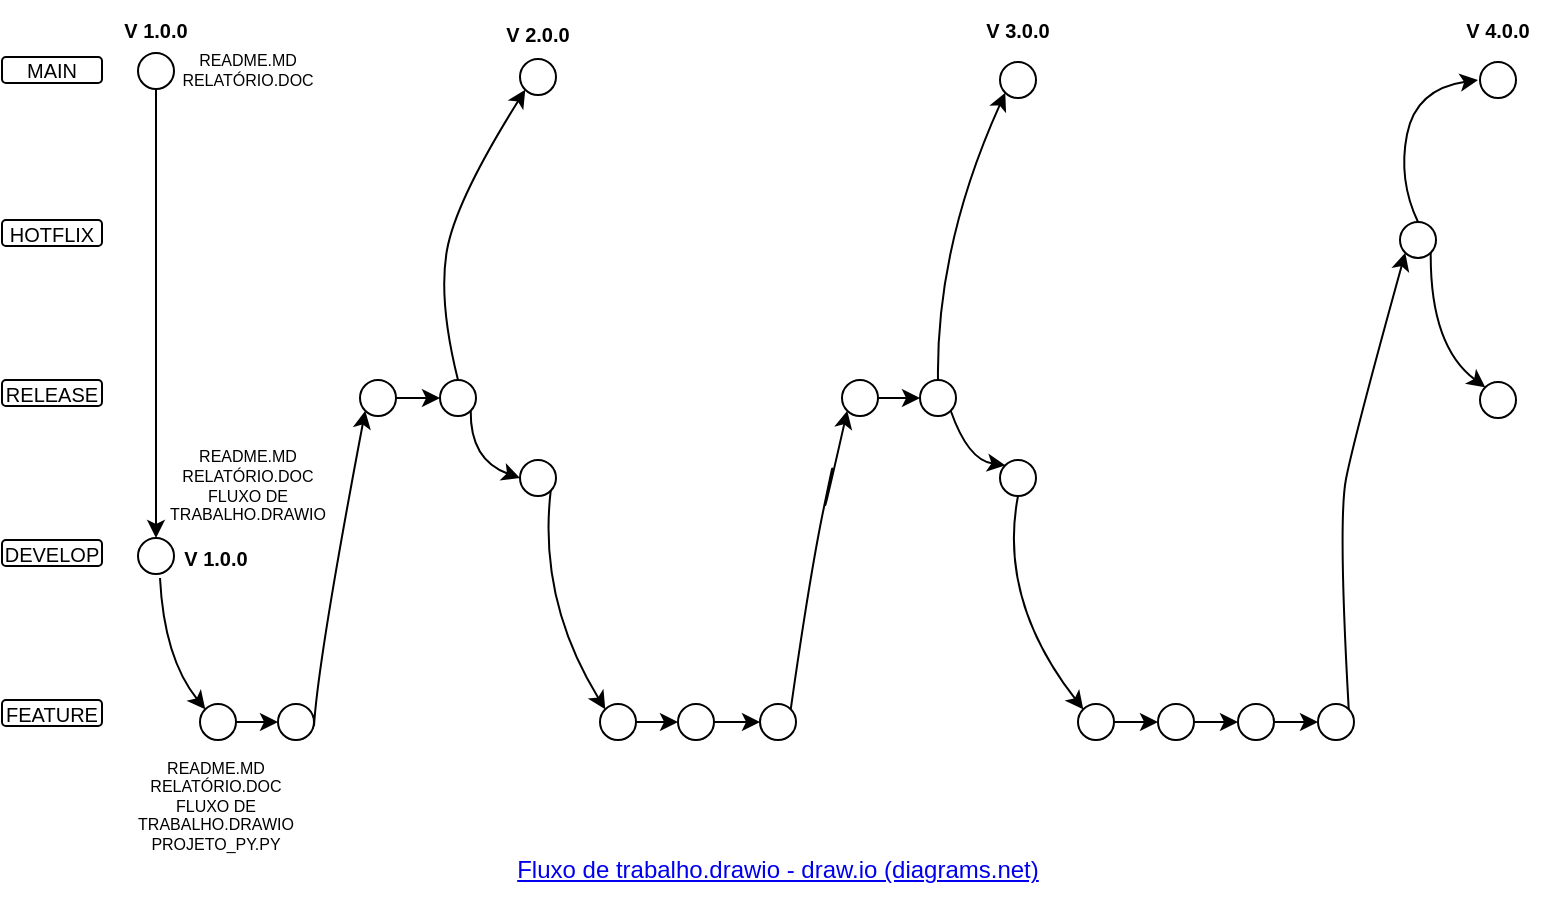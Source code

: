 <mxfile version="24.2.5" type="github">
  <diagram name="Página-1" id="MX9Ap0yOPpx5GQ5yO05Y">
    <mxGraphModel dx="1002" dy="535" grid="1" gridSize="10" guides="1" tooltips="1" connect="1" arrows="1" fold="1" page="1" pageScale="1" pageWidth="827" pageHeight="1169" math="0" shadow="0">
      <root>
        <mxCell id="0" />
        <mxCell id="1" parent="0" />
        <mxCell id="UvcO7SxR95Yw_EyHBF7w-1" value="MAIN" style="rounded=1;whiteSpace=wrap;html=1;fontSize=10;strokeWidth=1;spacing=2;" parent="1" vertex="1">
          <mxGeometry x="32" y="48.5" width="50" height="13" as="geometry" />
        </mxCell>
        <mxCell id="UvcO7SxR95Yw_EyHBF7w-2" value="HOTFLIX" style="rounded=1;whiteSpace=wrap;html=1;fontSize=10;strokeWidth=1;spacing=2;" parent="1" vertex="1">
          <mxGeometry x="32" y="130" width="50" height="13" as="geometry" />
        </mxCell>
        <mxCell id="UvcO7SxR95Yw_EyHBF7w-3" value="RELEASE" style="rounded=1;whiteSpace=wrap;html=1;fontSize=10;strokeWidth=1;spacing=2;" parent="1" vertex="1">
          <mxGeometry x="32" y="210" width="50" height="13" as="geometry" />
        </mxCell>
        <mxCell id="UvcO7SxR95Yw_EyHBF7w-4" value="DEVELOP" style="rounded=1;whiteSpace=wrap;html=1;fontSize=10;strokeWidth=1;spacing=2;" parent="1" vertex="1">
          <mxGeometry x="32" y="290" width="50" height="13" as="geometry" />
        </mxCell>
        <mxCell id="UvcO7SxR95Yw_EyHBF7w-5" value="FEATURE" style="rounded=1;whiteSpace=wrap;html=1;fontSize=10;strokeWidth=1;spacing=2;" parent="1" vertex="1">
          <mxGeometry x="32" y="370" width="50" height="13" as="geometry" />
        </mxCell>
        <mxCell id="RaZOKAncW7kBr5Xx2U1J-1" style="edgeStyle=orthogonalEdgeStyle;rounded=0;orthogonalLoop=1;jettySize=auto;html=1;exitX=0.5;exitY=1;exitDx=0;exitDy=0;entryX=0.522;entryY=0.978;entryDx=0;entryDy=0;entryPerimeter=0;fontSize=10;strokeWidth=1;spacing=2;" parent="1" source="UvcO7SxR95Yw_EyHBF7w-6" target="UvcO7SxR95Yw_EyHBF7w-6" edge="1">
          <mxGeometry relative="1" as="geometry">
            <mxPoint x="139" y="110" as="targetPoint" />
          </mxGeometry>
        </mxCell>
        <mxCell id="UvcO7SxR95Yw_EyHBF7w-6" value="" style="ellipse;whiteSpace=wrap;html=1;aspect=fixed;fontSize=10;strokeWidth=1;spacing=2;" parent="1" vertex="1">
          <mxGeometry x="100" y="46.5" width="18" height="18" as="geometry" />
        </mxCell>
        <mxCell id="UvcO7SxR95Yw_EyHBF7w-7" value="V 1.0.0" style="text;html=1;align=center;verticalAlign=middle;whiteSpace=wrap;rounded=0;fontSize=10;fontStyle=1" parent="1" vertex="1">
          <mxGeometry x="79" y="20" width="60" height="30" as="geometry" />
        </mxCell>
        <mxCell id="UvcO7SxR95Yw_EyHBF7w-8" value="&lt;font style=&quot;font-size: 8px;&quot;&gt;README.MD&lt;/font&gt;&lt;div style=&quot;font-size: 8px;&quot;&gt;&lt;font style=&quot;font-size: 8px;&quot;&gt;RELATÓRIO.DOC&lt;/font&gt;&lt;/div&gt;" style="text;html=1;align=center;verticalAlign=middle;whiteSpace=wrap;rounded=0;fontSize=8;strokeWidth=1;spacing=2;" parent="1" vertex="1">
          <mxGeometry x="130" y="45.5" width="50" height="19" as="geometry" />
        </mxCell>
        <mxCell id="UvcO7SxR95Yw_EyHBF7w-9" style="edgeStyle=orthogonalEdgeStyle;rounded=0;orthogonalLoop=1;jettySize=auto;html=1;exitX=0.5;exitY=1;exitDx=0;exitDy=0;fontSize=10;strokeWidth=1;spacing=2;" parent="1" source="UvcO7SxR95Yw_EyHBF7w-4" target="UvcO7SxR95Yw_EyHBF7w-4" edge="1">
          <mxGeometry relative="1" as="geometry" />
        </mxCell>
        <mxCell id="RaZOKAncW7kBr5Xx2U1J-2" value="" style="ellipse;whiteSpace=wrap;html=1;aspect=fixed;fontSize=10;strokeWidth=1;spacing=2;" parent="1" vertex="1">
          <mxGeometry x="100" y="289" width="18" height="18" as="geometry" />
        </mxCell>
        <mxCell id="RaZOKAncW7kBr5Xx2U1J-3" value="V 1.0.0" style="text;html=1;align=center;verticalAlign=middle;whiteSpace=wrap;rounded=0;fontSize=10;fontStyle=1;strokeWidth=1;spacing=2;" parent="1" vertex="1">
          <mxGeometry x="118" y="290.5" width="42" height="16.5" as="geometry" />
        </mxCell>
        <mxCell id="RaZOKAncW7kBr5Xx2U1J-4" value="" style="endArrow=classic;html=1;rounded=0;exitX=0.5;exitY=1;exitDx=0;exitDy=0;entryX=0.5;entryY=0;entryDx=0;entryDy=0;fontSize=10;strokeWidth=1;spacing=2;" parent="1" source="UvcO7SxR95Yw_EyHBF7w-6" target="RaZOKAncW7kBr5Xx2U1J-2" edge="1">
          <mxGeometry width="50" height="50" relative="1" as="geometry">
            <mxPoint x="390" y="240" as="sourcePoint" />
            <mxPoint x="440" y="190" as="targetPoint" />
          </mxGeometry>
        </mxCell>
        <mxCell id="RaZOKAncW7kBr5Xx2U1J-5" value="" style="curved=1;endArrow=classic;html=1;rounded=0;entryX=0;entryY=0;entryDx=0;entryDy=0;" parent="1" target="RaZOKAncW7kBr5Xx2U1J-6" edge="1">
          <mxGeometry width="50" height="50" relative="1" as="geometry">
            <mxPoint x="111" y="309" as="sourcePoint" />
            <mxPoint x="131" y="372" as="targetPoint" />
            <Array as="points">
              <mxPoint x="113" y="349" />
            </Array>
          </mxGeometry>
        </mxCell>
        <mxCell id="RaZOKAncW7kBr5Xx2U1J-9" style="edgeStyle=orthogonalEdgeStyle;rounded=0;orthogonalLoop=1;jettySize=auto;html=1;exitX=1;exitY=0.5;exitDx=0;exitDy=0;entryX=0;entryY=0.5;entryDx=0;entryDy=0;" parent="1" source="RaZOKAncW7kBr5Xx2U1J-6" target="RaZOKAncW7kBr5Xx2U1J-8" edge="1">
          <mxGeometry relative="1" as="geometry" />
        </mxCell>
        <mxCell id="RaZOKAncW7kBr5Xx2U1J-6" value="" style="ellipse;whiteSpace=wrap;html=1;aspect=fixed;fontSize=10;strokeWidth=1;spacing=2;" parent="1" vertex="1">
          <mxGeometry x="131" y="372" width="18" height="18" as="geometry" />
        </mxCell>
        <mxCell id="RaZOKAncW7kBr5Xx2U1J-8" value="" style="ellipse;whiteSpace=wrap;html=1;aspect=fixed;fontSize=10;strokeWidth=1;spacing=2;" parent="1" vertex="1">
          <mxGeometry x="170" y="372" width="18" height="18" as="geometry" />
        </mxCell>
        <mxCell id="RaZOKAncW7kBr5Xx2U1J-10" value="" style="curved=1;endArrow=classic;html=1;rounded=0;entryX=0;entryY=1;entryDx=0;entryDy=0;" parent="1" target="RaZOKAncW7kBr5Xx2U1J-11" edge="1">
          <mxGeometry width="50" height="50" relative="1" as="geometry">
            <mxPoint x="188" y="383" as="sourcePoint" />
            <mxPoint x="250" y="230" as="targetPoint" />
            <Array as="points">
              <mxPoint x="190" y="350" />
            </Array>
          </mxGeometry>
        </mxCell>
        <mxCell id="RaZOKAncW7kBr5Xx2U1J-13" style="edgeStyle=orthogonalEdgeStyle;rounded=0;orthogonalLoop=1;jettySize=auto;html=1;exitX=1;exitY=0.5;exitDx=0;exitDy=0;entryX=0;entryY=0.5;entryDx=0;entryDy=0;" parent="1" source="RaZOKAncW7kBr5Xx2U1J-11" target="RaZOKAncW7kBr5Xx2U1J-12" edge="1">
          <mxGeometry relative="1" as="geometry" />
        </mxCell>
        <mxCell id="RaZOKAncW7kBr5Xx2U1J-11" value="" style="ellipse;whiteSpace=wrap;html=1;aspect=fixed;fontSize=10;strokeWidth=1;spacing=2;" parent="1" vertex="1">
          <mxGeometry x="211" y="210" width="18" height="18" as="geometry" />
        </mxCell>
        <mxCell id="RaZOKAncW7kBr5Xx2U1J-12" value="" style="ellipse;whiteSpace=wrap;html=1;aspect=fixed;fontSize=10;strokeWidth=1;spacing=2;" parent="1" vertex="1">
          <mxGeometry x="251" y="210" width="18" height="18" as="geometry" />
        </mxCell>
        <mxCell id="RaZOKAncW7kBr5Xx2U1J-14" value="" style="ellipse;whiteSpace=wrap;html=1;aspect=fixed;fontSize=10;strokeWidth=1;spacing=2;" parent="1" vertex="1">
          <mxGeometry x="291" y="49.5" width="18" height="18" as="geometry" />
        </mxCell>
        <mxCell id="RaZOKAncW7kBr5Xx2U1J-15" value="" style="curved=1;endArrow=classic;html=1;rounded=0;entryX=0;entryY=1;entryDx=0;entryDy=0;exitX=0.5;exitY=0;exitDx=0;exitDy=0;" parent="1" source="RaZOKAncW7kBr5Xx2U1J-12" target="RaZOKAncW7kBr5Xx2U1J-14" edge="1">
          <mxGeometry width="50" height="50" relative="1" as="geometry">
            <mxPoint x="259" y="170" as="sourcePoint" />
            <mxPoint x="309" y="120" as="targetPoint" />
            <Array as="points">
              <mxPoint x="250" y="170" />
              <mxPoint x="259" y="120" />
            </Array>
          </mxGeometry>
        </mxCell>
        <mxCell id="RaZOKAncW7kBr5Xx2U1J-16" value="V 2.0.0" style="text;html=1;align=center;verticalAlign=middle;whiteSpace=wrap;rounded=0;fontSize=10;fontStyle=1;strokeWidth=1;spacing=2;" parent="1" vertex="1">
          <mxGeometry x="279" y="29" width="42" height="16.5" as="geometry" />
        </mxCell>
        <mxCell id="RaZOKAncW7kBr5Xx2U1J-17" value="" style="curved=1;endArrow=classic;html=1;rounded=0;exitX=1;exitY=1;exitDx=0;exitDy=0;entryX=0;entryY=0.5;entryDx=0;entryDy=0;" parent="1" source="RaZOKAncW7kBr5Xx2U1J-12" target="RaZOKAncW7kBr5Xx2U1J-18" edge="1">
          <mxGeometry width="50" height="50" relative="1" as="geometry">
            <mxPoint x="280" y="250" as="sourcePoint" />
            <mxPoint x="290" y="260" as="targetPoint" />
            <Array as="points">
              <mxPoint x="266" y="250" />
            </Array>
          </mxGeometry>
        </mxCell>
        <mxCell id="RaZOKAncW7kBr5Xx2U1J-18" value="" style="ellipse;whiteSpace=wrap;html=1;aspect=fixed;fontSize=10;strokeWidth=1;spacing=2;" parent="1" vertex="1">
          <mxGeometry x="291" y="250" width="18" height="18" as="geometry" />
        </mxCell>
        <mxCell id="RaZOKAncW7kBr5Xx2U1J-23" style="edgeStyle=orthogonalEdgeStyle;rounded=0;orthogonalLoop=1;jettySize=auto;html=1;exitX=1;exitY=0.5;exitDx=0;exitDy=0;entryX=0;entryY=0.5;entryDx=0;entryDy=0;" parent="1" source="RaZOKAncW7kBr5Xx2U1J-19" target="RaZOKAncW7kBr5Xx2U1J-21" edge="1">
          <mxGeometry relative="1" as="geometry" />
        </mxCell>
        <mxCell id="RaZOKAncW7kBr5Xx2U1J-19" value="" style="ellipse;whiteSpace=wrap;html=1;aspect=fixed;fontSize=10;strokeWidth=1;spacing=2;" parent="1" vertex="1">
          <mxGeometry x="331" y="372" width="18" height="18" as="geometry" />
        </mxCell>
        <mxCell id="RaZOKAncW7kBr5Xx2U1J-20" value="" style="curved=1;endArrow=classic;html=1;rounded=0;exitX=1;exitY=1;exitDx=0;exitDy=0;entryX=0;entryY=0;entryDx=0;entryDy=0;" parent="1" source="RaZOKAncW7kBr5Xx2U1J-18" target="RaZOKAncW7kBr5Xx2U1J-19" edge="1">
          <mxGeometry width="50" height="50" relative="1" as="geometry">
            <mxPoint x="321" y="330" as="sourcePoint" />
            <mxPoint x="371" y="280" as="targetPoint" />
            <Array as="points">
              <mxPoint x="300" y="320" />
            </Array>
          </mxGeometry>
        </mxCell>
        <mxCell id="RaZOKAncW7kBr5Xx2U1J-24" style="edgeStyle=orthogonalEdgeStyle;rounded=0;orthogonalLoop=1;jettySize=auto;html=1;exitX=1;exitY=0.5;exitDx=0;exitDy=0;entryX=0;entryY=0.5;entryDx=0;entryDy=0;" parent="1" source="RaZOKAncW7kBr5Xx2U1J-21" target="RaZOKAncW7kBr5Xx2U1J-22" edge="1">
          <mxGeometry relative="1" as="geometry" />
        </mxCell>
        <mxCell id="RaZOKAncW7kBr5Xx2U1J-21" value="" style="ellipse;whiteSpace=wrap;html=1;aspect=fixed;fontSize=10;strokeWidth=1;spacing=2;" parent="1" vertex="1">
          <mxGeometry x="370" y="372" width="18" height="18" as="geometry" />
        </mxCell>
        <mxCell id="RaZOKAncW7kBr5Xx2U1J-22" value="" style="ellipse;whiteSpace=wrap;html=1;aspect=fixed;fontSize=10;strokeWidth=1;spacing=2;" parent="1" vertex="1">
          <mxGeometry x="411" y="372" width="18" height="18" as="geometry" />
        </mxCell>
        <mxCell id="RaZOKAncW7kBr5Xx2U1J-28" style="edgeStyle=orthogonalEdgeStyle;rounded=0;orthogonalLoop=1;jettySize=auto;html=1;exitX=1;exitY=0.5;exitDx=0;exitDy=0;entryX=0;entryY=0.5;entryDx=0;entryDy=0;" parent="1" source="RaZOKAncW7kBr5Xx2U1J-25" target="RaZOKAncW7kBr5Xx2U1J-27" edge="1">
          <mxGeometry relative="1" as="geometry" />
        </mxCell>
        <mxCell id="RaZOKAncW7kBr5Xx2U1J-25" value="" style="ellipse;whiteSpace=wrap;html=1;aspect=fixed;fontSize=10;strokeWidth=1;spacing=2;" parent="1" vertex="1">
          <mxGeometry x="452" y="210" width="18" height="18" as="geometry" />
        </mxCell>
        <mxCell id="RaZOKAncW7kBr5Xx2U1J-26" value="" style="curved=1;endArrow=classic;html=1;rounded=0;exitX=1;exitY=0;exitDx=0;exitDy=0;entryX=0;entryY=1;entryDx=0;entryDy=0;" parent="1" source="RaZOKAncW7kBr5Xx2U1J-22" target="RaZOKAncW7kBr5Xx2U1J-25" edge="1">
          <mxGeometry width="50" height="50" relative="1" as="geometry">
            <mxPoint x="436" y="357" as="sourcePoint" />
            <mxPoint x="450" y="240" as="targetPoint" />
            <Array as="points">
              <mxPoint x="436" y="307" />
              <mxPoint x="450" y="240" />
              <mxPoint x="440" y="290" />
            </Array>
          </mxGeometry>
        </mxCell>
        <mxCell id="RaZOKAncW7kBr5Xx2U1J-27" value="" style="ellipse;whiteSpace=wrap;html=1;aspect=fixed;fontSize=10;strokeWidth=1;spacing=2;" parent="1" vertex="1">
          <mxGeometry x="491" y="210" width="18" height="18" as="geometry" />
        </mxCell>
        <mxCell id="RaZOKAncW7kBr5Xx2U1J-29" value="" style="ellipse;whiteSpace=wrap;html=1;aspect=fixed;fontSize=10;strokeWidth=1;spacing=2;" parent="1" vertex="1">
          <mxGeometry x="531" y="51" width="18" height="18" as="geometry" />
        </mxCell>
        <mxCell id="RaZOKAncW7kBr5Xx2U1J-30" value="" style="curved=1;endArrow=classic;html=1;rounded=0;exitX=0.5;exitY=0;exitDx=0;exitDy=0;entryX=0;entryY=1;entryDx=0;entryDy=0;" parent="1" source="RaZOKAncW7kBr5Xx2U1J-27" target="RaZOKAncW7kBr5Xx2U1J-29" edge="1">
          <mxGeometry width="50" height="50" relative="1" as="geometry">
            <mxPoint x="499" y="193" as="sourcePoint" />
            <mxPoint x="549" y="143" as="targetPoint" />
            <Array as="points">
              <mxPoint x="499" y="143" />
            </Array>
          </mxGeometry>
        </mxCell>
        <mxCell id="RaZOKAncW7kBr5Xx2U1J-31" value="" style="ellipse;whiteSpace=wrap;html=1;aspect=fixed;fontSize=10;strokeWidth=1;spacing=2;" parent="1" vertex="1">
          <mxGeometry x="531" y="250" width="18" height="18" as="geometry" />
        </mxCell>
        <mxCell id="RaZOKAncW7kBr5Xx2U1J-32" value="" style="curved=1;endArrow=classic;html=1;rounded=0;exitX=1;exitY=1;exitDx=0;exitDy=0;entryX=0;entryY=0;entryDx=0;entryDy=0;" parent="1" source="RaZOKAncW7kBr5Xx2U1J-27" target="RaZOKAncW7kBr5Xx2U1J-31" edge="1">
          <mxGeometry width="50" height="50" relative="1" as="geometry">
            <mxPoint x="515" y="228" as="sourcePoint" />
            <mxPoint x="565" y="178" as="targetPoint" />
            <Array as="points">
              <mxPoint x="515" y="250" />
            </Array>
          </mxGeometry>
        </mxCell>
        <mxCell id="RaZOKAncW7kBr5Xx2U1J-38" style="edgeStyle=orthogonalEdgeStyle;rounded=0;orthogonalLoop=1;jettySize=auto;html=1;exitX=1;exitY=0.5;exitDx=0;exitDy=0;entryX=0;entryY=0.5;entryDx=0;entryDy=0;" parent="1" source="RaZOKAncW7kBr5Xx2U1J-33" target="RaZOKAncW7kBr5Xx2U1J-34" edge="1">
          <mxGeometry relative="1" as="geometry" />
        </mxCell>
        <mxCell id="RaZOKAncW7kBr5Xx2U1J-33" value="" style="ellipse;whiteSpace=wrap;html=1;aspect=fixed;fontSize=10;strokeWidth=1;spacing=2;" parent="1" vertex="1">
          <mxGeometry x="570" y="372" width="18" height="18" as="geometry" />
        </mxCell>
        <mxCell id="RaZOKAncW7kBr5Xx2U1J-39" style="edgeStyle=orthogonalEdgeStyle;rounded=0;orthogonalLoop=1;jettySize=auto;html=1;exitX=1;exitY=0.5;exitDx=0;exitDy=0;entryX=0;entryY=0.5;entryDx=0;entryDy=0;" parent="1" source="RaZOKAncW7kBr5Xx2U1J-34" target="RaZOKAncW7kBr5Xx2U1J-35" edge="1">
          <mxGeometry relative="1" as="geometry" />
        </mxCell>
        <mxCell id="RaZOKAncW7kBr5Xx2U1J-34" value="" style="ellipse;whiteSpace=wrap;html=1;aspect=fixed;fontSize=10;strokeWidth=1;spacing=2;" parent="1" vertex="1">
          <mxGeometry x="610" y="372" width="18" height="18" as="geometry" />
        </mxCell>
        <mxCell id="RaZOKAncW7kBr5Xx2U1J-40" style="edgeStyle=orthogonalEdgeStyle;rounded=0;orthogonalLoop=1;jettySize=auto;html=1;exitX=1;exitY=0.5;exitDx=0;exitDy=0;entryX=0;entryY=0.5;entryDx=0;entryDy=0;" parent="1" source="RaZOKAncW7kBr5Xx2U1J-35" target="RaZOKAncW7kBr5Xx2U1J-36" edge="1">
          <mxGeometry relative="1" as="geometry" />
        </mxCell>
        <mxCell id="RaZOKAncW7kBr5Xx2U1J-35" value="" style="ellipse;whiteSpace=wrap;html=1;aspect=fixed;fontSize=10;strokeWidth=1;spacing=2;" parent="1" vertex="1">
          <mxGeometry x="650" y="372" width="18" height="18" as="geometry" />
        </mxCell>
        <mxCell id="RaZOKAncW7kBr5Xx2U1J-36" value="" style="ellipse;whiteSpace=wrap;html=1;aspect=fixed;fontSize=10;strokeWidth=1;spacing=2;" parent="1" vertex="1">
          <mxGeometry x="690" y="372" width="18" height="18" as="geometry" />
        </mxCell>
        <mxCell id="RaZOKAncW7kBr5Xx2U1J-37" value="" style="curved=1;endArrow=classic;html=1;rounded=0;exitX=0.5;exitY=1;exitDx=0;exitDy=0;entryX=0;entryY=0;entryDx=0;entryDy=0;" parent="1" source="RaZOKAncW7kBr5Xx2U1J-31" target="RaZOKAncW7kBr5Xx2U1J-33" edge="1">
          <mxGeometry width="50" height="50" relative="1" as="geometry">
            <mxPoint x="560" y="303" as="sourcePoint" />
            <mxPoint x="610" y="253" as="targetPoint" />
            <Array as="points">
              <mxPoint x="530" y="320" />
            </Array>
          </mxGeometry>
        </mxCell>
        <mxCell id="RaZOKAncW7kBr5Xx2U1J-41" value="" style="ellipse;whiteSpace=wrap;html=1;aspect=fixed;fontSize=10;strokeWidth=1;spacing=2;" parent="1" vertex="1">
          <mxGeometry x="731" y="131" width="18" height="18" as="geometry" />
        </mxCell>
        <mxCell id="RaZOKAncW7kBr5Xx2U1J-42" value="" style="curved=1;endArrow=classic;html=1;rounded=0;exitX=1;exitY=0;exitDx=0;exitDy=0;entryX=0;entryY=1;entryDx=0;entryDy=0;" parent="1" source="RaZOKAncW7kBr5Xx2U1J-36" target="RaZOKAncW7kBr5Xx2U1J-41" edge="1">
          <mxGeometry width="50" height="50" relative="1" as="geometry">
            <mxPoint x="708" y="289" as="sourcePoint" />
            <mxPoint x="758" y="239" as="targetPoint" />
            <Array as="points">
              <mxPoint x="700" y="280" />
              <mxPoint x="708" y="239" />
            </Array>
          </mxGeometry>
        </mxCell>
        <mxCell id="RaZOKAncW7kBr5Xx2U1J-43" value="" style="ellipse;whiteSpace=wrap;html=1;aspect=fixed;fontSize=10;strokeWidth=1;spacing=2;" parent="1" vertex="1">
          <mxGeometry x="771" y="211" width="18" height="18" as="geometry" />
        </mxCell>
        <mxCell id="RaZOKAncW7kBr5Xx2U1J-44" value="" style="curved=1;endArrow=classic;html=1;rounded=0;exitX=1;exitY=1;exitDx=0;exitDy=0;entryX=0;entryY=0;entryDx=0;entryDy=0;" parent="1" source="RaZOKAncW7kBr5Xx2U1J-41" target="RaZOKAncW7kBr5Xx2U1J-43" edge="1">
          <mxGeometry width="50" height="50" relative="1" as="geometry">
            <mxPoint x="760" y="193" as="sourcePoint" />
            <mxPoint x="810" y="143" as="targetPoint" />
            <Array as="points">
              <mxPoint x="746" y="193" />
            </Array>
          </mxGeometry>
        </mxCell>
        <mxCell id="RaZOKAncW7kBr5Xx2U1J-45" value="V 3.0.0" style="text;html=1;align=center;verticalAlign=middle;whiteSpace=wrap;rounded=0;fontSize=10;fontStyle=1;strokeWidth=1;spacing=2;" parent="1" vertex="1">
          <mxGeometry x="519" y="26.75" width="42" height="16.5" as="geometry" />
        </mxCell>
        <mxCell id="RaZOKAncW7kBr5Xx2U1J-46" value="" style="curved=1;endArrow=classic;html=1;rounded=0;exitX=0.5;exitY=0;exitDx=0;exitDy=0;" parent="1" source="RaZOKAncW7kBr5Xx2U1J-41" edge="1">
          <mxGeometry width="50" height="50" relative="1" as="geometry">
            <mxPoint x="739" y="114.5" as="sourcePoint" />
            <mxPoint x="770" y="60" as="targetPoint" />
            <Array as="points">
              <mxPoint x="730" y="110" />
              <mxPoint x="739" y="64.5" />
            </Array>
          </mxGeometry>
        </mxCell>
        <mxCell id="RaZOKAncW7kBr5Xx2U1J-47" value="" style="ellipse;whiteSpace=wrap;html=1;aspect=fixed;fontSize=10;strokeWidth=1;spacing=2;" parent="1" vertex="1">
          <mxGeometry x="771" y="51" width="18" height="18" as="geometry" />
        </mxCell>
        <mxCell id="RaZOKAncW7kBr5Xx2U1J-48" value="V 4.0.0" style="text;html=1;align=center;verticalAlign=middle;whiteSpace=wrap;rounded=0;fontSize=10;fontStyle=1;strokeWidth=1;spacing=2;" parent="1" vertex="1">
          <mxGeometry x="759" y="26.75" width="42" height="16.5" as="geometry" />
        </mxCell>
        <mxCell id="RaZOKAncW7kBr5Xx2U1J-50" value="&lt;a href=&quot;https://app.diagrams.net/?src=about#HNandoBalzaneli%2FProjeto-Integrador-01%2Fmain%2FFluxo%20de%20trabalho.drawio#%7B%22pageId%22%3A%22MX9Ap0yOPpx5GQ5yO05Y%22%7D&quot;&gt;Fluxo de trabalho.drawio - draw.io (diagrams.net)&lt;/a&gt;" style="text;html=1;align=center;verticalAlign=middle;whiteSpace=wrap;rounded=0;" parent="1" vertex="1">
          <mxGeometry x="212" y="440" width="416" height="30" as="geometry" />
        </mxCell>
        <mxCell id="1pe0K9mPDTI1IOBFfFOA-1" value="&lt;font style=&quot;font-size: 8px;&quot;&gt;README.MD&lt;/font&gt;&lt;div style=&quot;font-size: 8px;&quot;&gt;&lt;font style=&quot;font-size: 8px;&quot;&gt;RELATÓRIO.DOC&lt;/font&gt;&lt;/div&gt;&lt;div style=&quot;font-size: 8px;&quot;&gt;FLUXO DE TRABALHO.DRAWIO&lt;/div&gt;" style="text;html=1;align=center;verticalAlign=middle;whiteSpace=wrap;rounded=0;fontSize=8;strokeWidth=1;spacing=2;" vertex="1" parent="1">
          <mxGeometry x="130" y="253" width="50" height="19" as="geometry" />
        </mxCell>
        <mxCell id="1pe0K9mPDTI1IOBFfFOA-4" value="&lt;font style=&quot;font-size: 8px;&quot;&gt;README.MD&lt;/font&gt;&lt;div style=&quot;font-size: 8px;&quot;&gt;&lt;font style=&quot;font-size: 8px;&quot;&gt;RELATÓRIO.DOC&lt;/font&gt;&lt;/div&gt;&lt;div style=&quot;font-size: 8px;&quot;&gt;FLUXO DE TRABALHO.DRAWIO&lt;/div&gt;&lt;div style=&quot;font-size: 8px;&quot;&gt;PROJETO_PY.PY&lt;/div&gt;" style="text;html=1;align=center;verticalAlign=middle;whiteSpace=wrap;rounded=0;fontSize=8;strokeWidth=1;spacing=2;" vertex="1" parent="1">
          <mxGeometry x="114" y="413" width="50" height="19" as="geometry" />
        </mxCell>
      </root>
    </mxGraphModel>
  </diagram>
</mxfile>
